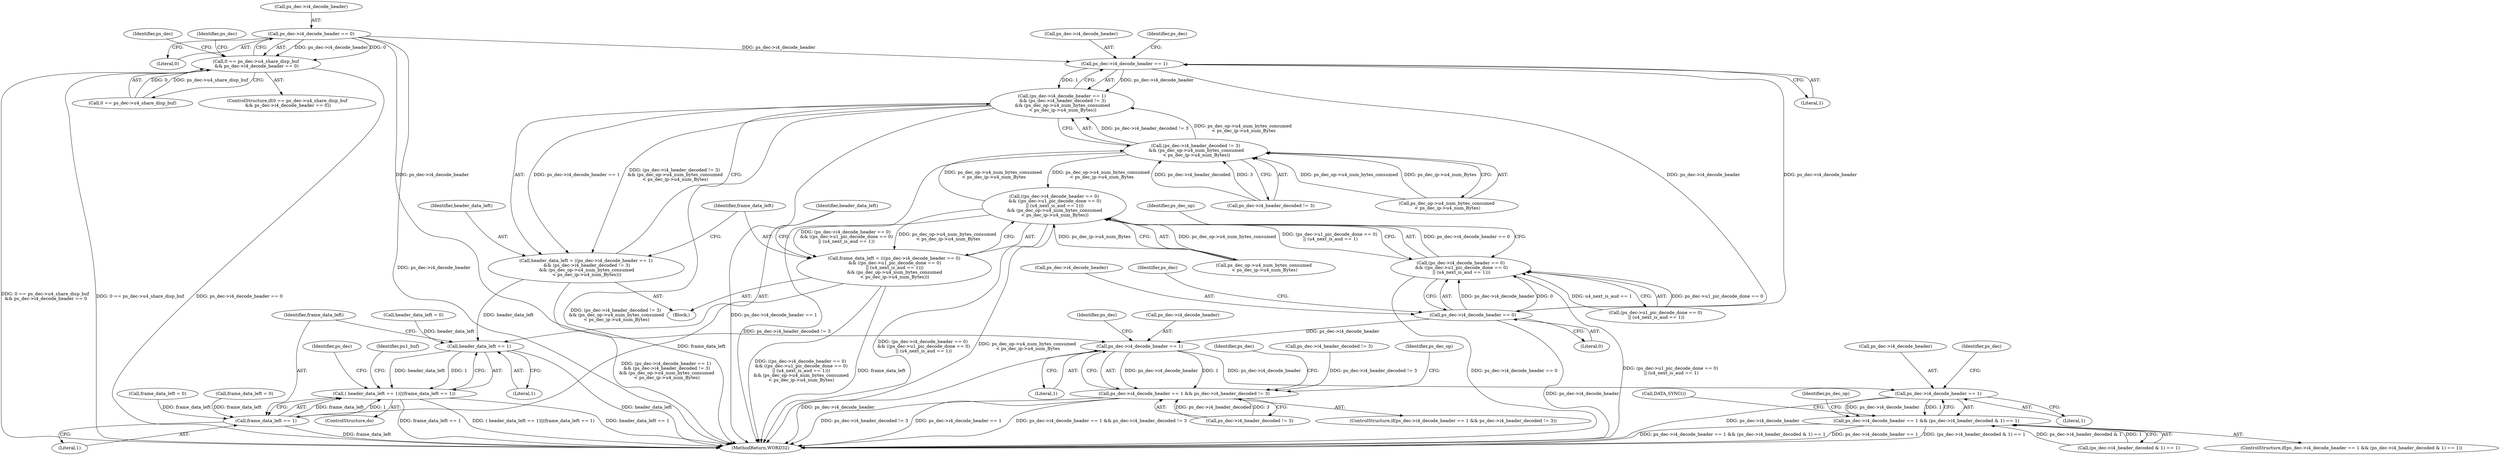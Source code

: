 digraph "0_Android_7554755536019e439433c515eeb44e701fb3bfb2@pointer" {
"1000361" [label="(Call,ps_dec->i4_decode_header == 0)"];
"1000355" [label="(Call,0 == ps_dec->u4_share_disp_buf\n && ps_dec->i4_decode_header == 0)"];
"1001414" [label="(Call,ps_dec->i4_decode_header == 1)"];
"1001413" [label="(Call,(ps_dec->i4_decode_header == 1)\n && (ps_dec->i4_header_decoded != 3)\n && (ps_dec_op->u4_num_bytes_consumed\n < ps_dec_ip->u4_num_Bytes))"];
"1001411" [label="(Call,header_data_left = ((ps_dec->i4_decode_header == 1)\n && (ps_dec->i4_header_decoded != 3)\n && (ps_dec_op->u4_num_bytes_consumed\n < ps_dec_ip->u4_num_Bytes)))"];
"1001458" [label="(Call,header_data_left == 1)"];
"1001457" [label="(Call,( header_data_left == 1)||(frame_data_left == 1))"];
"1001436" [label="(Call,ps_dec->i4_decode_header == 0)"];
"1001435" [label="(Call,(ps_dec->i4_decode_header == 0)\n && ((ps_dec->u1_pic_decode_done == 0)\n || (u4_next_is_aud == 1)))"];
"1001434" [label="(Call,((ps_dec->i4_decode_header == 0)\n && ((ps_dec->u1_pic_decode_done == 0)\n || (u4_next_is_aud == 1)))\n && (ps_dec_op->u4_num_bytes_consumed\n < ps_dec_ip->u4_num_Bytes))"];
"1001419" [label="(Call,(ps_dec->i4_header_decoded != 3)\n && (ps_dec_op->u4_num_bytes_consumed\n < ps_dec_ip->u4_num_Bytes))"];
"1001432" [label="(Call,frame_data_left = (((ps_dec->i4_decode_header == 0)\n && ((ps_dec->u1_pic_decode_done == 0)\n || (u4_next_is_aud == 1)))\n && (ps_dec_op->u4_num_bytes_consumed\n < ps_dec_ip->u4_num_Bytes)))"];
"1001461" [label="(Call,frame_data_left == 1)"];
"1001749" [label="(Call,ps_dec->i4_decode_header == 1)"];
"1001748" [label="(Call,ps_dec->i4_decode_header == 1 && ps_dec->i4_header_decoded != 3)"];
"1002080" [label="(Call,ps_dec->i4_decode_header == 1)"];
"1002079" [label="(Call,ps_dec->i4_decode_header == 1 && (ps_dec->i4_header_decoded & 1) == 1)"];
"1001463" [label="(Literal,1)"];
"1002134" [label="(Call,DATA_SYNC())"];
"1000372" [label="(Identifier,ps_dec)"];
"1001753" [label="(Literal,1)"];
"1002079" [label="(Call,ps_dec->i4_decode_header == 1 && (ps_dec->i4_header_decoded & 1) == 1)"];
"1001468" [label="(Identifier,ps_dec)"];
"1002084" [label="(Literal,1)"];
"1001734" [label="(Call,ps_dec->i4_header_decoded != 3)"];
"1002095" [label="(Identifier,ps_dec_op)"];
"1002080" [label="(Call,ps_dec->i4_decode_header == 1)"];
"1001437" [label="(Call,ps_dec->i4_decode_header)"];
"1001762" [label="(Identifier,ps_dec_op)"];
"1002081" [label="(Call,ps_dec->i4_decode_header)"];
"1001461" [label="(Call,frame_data_left == 1)"];
"1000971" [label="(Block,)"];
"1001411" [label="(Call,header_data_left = ((ps_dec->i4_decode_header == 1)\n && (ps_dec->i4_header_decoded != 3)\n && (ps_dec_op->u4_num_bytes_consumed\n < ps_dec_ip->u4_num_Bytes)))"];
"1001459" [label="(Identifier,header_data_left)"];
"1001441" [label="(Call,(ps_dec->u1_pic_decode_done == 0)\n || (u4_next_is_aud == 1))"];
"1000361" [label="(Call,ps_dec->i4_decode_header == 0)"];
"1000355" [label="(Call,0 == ps_dec->u4_share_disp_buf\n && ps_dec->i4_decode_header == 0)"];
"1001436" [label="(Call,ps_dec->i4_decode_header == 0)"];
"1002085" [label="(Call,(ps_dec->i4_header_decoded & 1) == 1)"];
"1002088" [label="(Identifier,ps_dec)"];
"1000354" [label="(ControlStructure,if(0 == ps_dec->u4_share_disp_buf\n && ps_dec->i4_decode_header == 0))"];
"1001440" [label="(Literal,0)"];
"1001769" [label="(Identifier,ps_dec)"];
"1001462" [label="(Identifier,frame_data_left)"];
"1002142" [label="(MethodReturn,WORD32)"];
"1001419" [label="(Call,(ps_dec->i4_header_decoded != 3)\n && (ps_dec_op->u4_num_bytes_consumed\n < ps_dec_ip->u4_num_Bytes))"];
"1000970" [label="(ControlStructure,do)"];
"1001422" [label="(Identifier,ps_dec)"];
"1000362" [label="(Call,ps_dec->i4_decode_header)"];
"1000356" [label="(Call,0 == ps_dec->u4_share_disp_buf)"];
"1001756" [label="(Identifier,ps_dec)"];
"1001415" [label="(Call,ps_dec->i4_decode_header)"];
"1001434" [label="(Call,((ps_dec->i4_decode_header == 0)\n && ((ps_dec->u1_pic_decode_done == 0)\n || (u4_next_is_aud == 1)))\n && (ps_dec_op->u4_num_bytes_consumed\n < ps_dec_ip->u4_num_Bytes))"];
"1001754" [label="(Call,ps_dec->i4_header_decoded != 3)"];
"1001435" [label="(Call,(ps_dec->i4_decode_header == 0)\n && ((ps_dec->u1_pic_decode_done == 0)\n || (u4_next_is_aud == 1)))"];
"1001444" [label="(Identifier,ps_dec)"];
"1001432" [label="(Call,frame_data_left = (((ps_dec->i4_decode_header == 0)\n && ((ps_dec->u1_pic_decode_done == 0)\n || (u4_next_is_aud == 1)))\n && (ps_dec_op->u4_num_bytes_consumed\n < ps_dec_ip->u4_num_Bytes)))"];
"1001414" [label="(Call,ps_dec->i4_decode_header == 1)"];
"1001460" [label="(Literal,1)"];
"1000974" [label="(Identifier,pu1_buf)"];
"1001749" [label="(Call,ps_dec->i4_decode_header == 1)"];
"1001458" [label="(Call,header_data_left == 1)"];
"1001450" [label="(Call,ps_dec_op->u4_num_bytes_consumed\n < ps_dec_ip->u4_num_Bytes)"];
"1001425" [label="(Call,ps_dec_op->u4_num_bytes_consumed\n < ps_dec_ip->u4_num_Bytes)"];
"1000200" [label="(Call,frame_data_left = 0)"];
"1001452" [label="(Identifier,ps_dec_op)"];
"1001748" [label="(Call,ps_dec->i4_decode_header == 1 && ps_dec->i4_header_decoded != 3)"];
"1001457" [label="(Call,( header_data_left == 1)||(frame_data_left == 1))"];
"1000458" [label="(Identifier,ps_dec)"];
"1001420" [label="(Call,ps_dec->i4_header_decoded != 3)"];
"1001412" [label="(Identifier,header_data_left)"];
"1001747" [label="(ControlStructure,if(ps_dec->i4_decode_header == 1 && ps_dec->i4_header_decoded != 3))"];
"1001750" [label="(Call,ps_dec->i4_decode_header)"];
"1002078" [label="(ControlStructure,if(ps_dec->i4_decode_header == 1 && (ps_dec->i4_header_decoded & 1) == 1))"];
"1001433" [label="(Identifier,frame_data_left)"];
"1001413" [label="(Call,(ps_dec->i4_decode_header == 1)\n && (ps_dec->i4_header_decoded != 3)\n && (ps_dec_op->u4_num_bytes_consumed\n < ps_dec_ip->u4_num_Bytes))"];
"1001418" [label="(Literal,1)"];
"1001275" [label="(Call,frame_data_left = 0)"];
"1000365" [label="(Literal,0)"];
"1000196" [label="(Call,header_data_left = 0)"];
"1000361" -> "1000355"  [label="AST: "];
"1000361" -> "1000365"  [label="CFG: "];
"1000362" -> "1000361"  [label="AST: "];
"1000365" -> "1000361"  [label="AST: "];
"1000355" -> "1000361"  [label="CFG: "];
"1000361" -> "1002142"  [label="DDG: ps_dec->i4_decode_header"];
"1000361" -> "1000355"  [label="DDG: ps_dec->i4_decode_header"];
"1000361" -> "1000355"  [label="DDG: 0"];
"1000361" -> "1001414"  [label="DDG: ps_dec->i4_decode_header"];
"1000361" -> "1001749"  [label="DDG: ps_dec->i4_decode_header"];
"1000355" -> "1000354"  [label="AST: "];
"1000355" -> "1000356"  [label="CFG: "];
"1000356" -> "1000355"  [label="AST: "];
"1000372" -> "1000355"  [label="CFG: "];
"1000458" -> "1000355"  [label="CFG: "];
"1000355" -> "1002142"  [label="DDG: 0 == ps_dec->u4_share_disp_buf"];
"1000355" -> "1002142"  [label="DDG: ps_dec->i4_decode_header == 0"];
"1000355" -> "1002142"  [label="DDG: 0 == ps_dec->u4_share_disp_buf\n && ps_dec->i4_decode_header == 0"];
"1000356" -> "1000355"  [label="DDG: 0"];
"1000356" -> "1000355"  [label="DDG: ps_dec->u4_share_disp_buf"];
"1001414" -> "1001413"  [label="AST: "];
"1001414" -> "1001418"  [label="CFG: "];
"1001415" -> "1001414"  [label="AST: "];
"1001418" -> "1001414"  [label="AST: "];
"1001422" -> "1001414"  [label="CFG: "];
"1001413" -> "1001414"  [label="CFG: "];
"1001414" -> "1001413"  [label="DDG: ps_dec->i4_decode_header"];
"1001414" -> "1001413"  [label="DDG: 1"];
"1001436" -> "1001414"  [label="DDG: ps_dec->i4_decode_header"];
"1001414" -> "1001436"  [label="DDG: ps_dec->i4_decode_header"];
"1001413" -> "1001411"  [label="AST: "];
"1001413" -> "1001419"  [label="CFG: "];
"1001419" -> "1001413"  [label="AST: "];
"1001411" -> "1001413"  [label="CFG: "];
"1001413" -> "1002142"  [label="DDG: (ps_dec->i4_header_decoded != 3)\n && (ps_dec_op->u4_num_bytes_consumed\n < ps_dec_ip->u4_num_Bytes)"];
"1001413" -> "1002142"  [label="DDG: ps_dec->i4_decode_header == 1"];
"1001413" -> "1001411"  [label="DDG: ps_dec->i4_decode_header == 1"];
"1001413" -> "1001411"  [label="DDG: (ps_dec->i4_header_decoded != 3)\n && (ps_dec_op->u4_num_bytes_consumed\n < ps_dec_ip->u4_num_Bytes)"];
"1001419" -> "1001413"  [label="DDG: ps_dec->i4_header_decoded != 3"];
"1001419" -> "1001413"  [label="DDG: ps_dec_op->u4_num_bytes_consumed\n < ps_dec_ip->u4_num_Bytes"];
"1001411" -> "1000971"  [label="AST: "];
"1001412" -> "1001411"  [label="AST: "];
"1001433" -> "1001411"  [label="CFG: "];
"1001411" -> "1002142"  [label="DDG: (ps_dec->i4_decode_header == 1)\n && (ps_dec->i4_header_decoded != 3)\n && (ps_dec_op->u4_num_bytes_consumed\n < ps_dec_ip->u4_num_Bytes)"];
"1001411" -> "1001458"  [label="DDG: header_data_left"];
"1001458" -> "1001457"  [label="AST: "];
"1001458" -> "1001460"  [label="CFG: "];
"1001459" -> "1001458"  [label="AST: "];
"1001460" -> "1001458"  [label="AST: "];
"1001462" -> "1001458"  [label="CFG: "];
"1001457" -> "1001458"  [label="CFG: "];
"1001458" -> "1002142"  [label="DDG: header_data_left"];
"1001458" -> "1001457"  [label="DDG: header_data_left"];
"1001458" -> "1001457"  [label="DDG: 1"];
"1000196" -> "1001458"  [label="DDG: header_data_left"];
"1001457" -> "1000970"  [label="AST: "];
"1001457" -> "1001461"  [label="CFG: "];
"1001461" -> "1001457"  [label="AST: "];
"1000974" -> "1001457"  [label="CFG: "];
"1001468" -> "1001457"  [label="CFG: "];
"1001457" -> "1002142"  [label="DDG: frame_data_left == 1"];
"1001457" -> "1002142"  [label="DDG: ( header_data_left == 1)||(frame_data_left == 1)"];
"1001457" -> "1002142"  [label="DDG: header_data_left == 1"];
"1001461" -> "1001457"  [label="DDG: frame_data_left"];
"1001461" -> "1001457"  [label="DDG: 1"];
"1001436" -> "1001435"  [label="AST: "];
"1001436" -> "1001440"  [label="CFG: "];
"1001437" -> "1001436"  [label="AST: "];
"1001440" -> "1001436"  [label="AST: "];
"1001444" -> "1001436"  [label="CFG: "];
"1001435" -> "1001436"  [label="CFG: "];
"1001436" -> "1002142"  [label="DDG: ps_dec->i4_decode_header"];
"1001436" -> "1001435"  [label="DDG: ps_dec->i4_decode_header"];
"1001436" -> "1001435"  [label="DDG: 0"];
"1001436" -> "1001749"  [label="DDG: ps_dec->i4_decode_header"];
"1001435" -> "1001434"  [label="AST: "];
"1001435" -> "1001441"  [label="CFG: "];
"1001441" -> "1001435"  [label="AST: "];
"1001452" -> "1001435"  [label="CFG: "];
"1001434" -> "1001435"  [label="CFG: "];
"1001435" -> "1002142"  [label="DDG: ps_dec->i4_decode_header == 0"];
"1001435" -> "1002142"  [label="DDG: (ps_dec->u1_pic_decode_done == 0)\n || (u4_next_is_aud == 1)"];
"1001435" -> "1001434"  [label="DDG: ps_dec->i4_decode_header == 0"];
"1001435" -> "1001434"  [label="DDG: (ps_dec->u1_pic_decode_done == 0)\n || (u4_next_is_aud == 1)"];
"1001441" -> "1001435"  [label="DDG: ps_dec->u1_pic_decode_done == 0"];
"1001441" -> "1001435"  [label="DDG: u4_next_is_aud == 1"];
"1001434" -> "1001432"  [label="AST: "];
"1001434" -> "1001450"  [label="CFG: "];
"1001450" -> "1001434"  [label="AST: "];
"1001432" -> "1001434"  [label="CFG: "];
"1001434" -> "1002142"  [label="DDG: (ps_dec->i4_decode_header == 0)\n && ((ps_dec->u1_pic_decode_done == 0)\n || (u4_next_is_aud == 1))"];
"1001434" -> "1002142"  [label="DDG: ps_dec_op->u4_num_bytes_consumed\n < ps_dec_ip->u4_num_Bytes"];
"1001434" -> "1001419"  [label="DDG: ps_dec_op->u4_num_bytes_consumed\n < ps_dec_ip->u4_num_Bytes"];
"1001434" -> "1001432"  [label="DDG: (ps_dec->i4_decode_header == 0)\n && ((ps_dec->u1_pic_decode_done == 0)\n || (u4_next_is_aud == 1))"];
"1001434" -> "1001432"  [label="DDG: ps_dec_op->u4_num_bytes_consumed\n < ps_dec_ip->u4_num_Bytes"];
"1001450" -> "1001434"  [label="DDG: ps_dec_op->u4_num_bytes_consumed"];
"1001450" -> "1001434"  [label="DDG: ps_dec_ip->u4_num_Bytes"];
"1001419" -> "1001434"  [label="DDG: ps_dec_op->u4_num_bytes_consumed\n < ps_dec_ip->u4_num_Bytes"];
"1001419" -> "1001420"  [label="CFG: "];
"1001419" -> "1001425"  [label="CFG: "];
"1001420" -> "1001419"  [label="AST: "];
"1001425" -> "1001419"  [label="AST: "];
"1001419" -> "1002142"  [label="DDG: ps_dec->i4_header_decoded != 3"];
"1001420" -> "1001419"  [label="DDG: ps_dec->i4_header_decoded"];
"1001420" -> "1001419"  [label="DDG: 3"];
"1001425" -> "1001419"  [label="DDG: ps_dec_op->u4_num_bytes_consumed"];
"1001425" -> "1001419"  [label="DDG: ps_dec_ip->u4_num_Bytes"];
"1001432" -> "1000971"  [label="AST: "];
"1001433" -> "1001432"  [label="AST: "];
"1001459" -> "1001432"  [label="CFG: "];
"1001432" -> "1002142"  [label="DDG: frame_data_left"];
"1001432" -> "1002142"  [label="DDG: ((ps_dec->i4_decode_header == 0)\n && ((ps_dec->u1_pic_decode_done == 0)\n || (u4_next_is_aud == 1)))\n && (ps_dec_op->u4_num_bytes_consumed\n < ps_dec_ip->u4_num_Bytes)"];
"1001432" -> "1001461"  [label="DDG: frame_data_left"];
"1001461" -> "1001463"  [label="CFG: "];
"1001462" -> "1001461"  [label="AST: "];
"1001463" -> "1001461"  [label="AST: "];
"1001461" -> "1002142"  [label="DDG: frame_data_left"];
"1001275" -> "1001461"  [label="DDG: frame_data_left"];
"1000200" -> "1001461"  [label="DDG: frame_data_left"];
"1001749" -> "1001748"  [label="AST: "];
"1001749" -> "1001753"  [label="CFG: "];
"1001750" -> "1001749"  [label="AST: "];
"1001753" -> "1001749"  [label="AST: "];
"1001756" -> "1001749"  [label="CFG: "];
"1001748" -> "1001749"  [label="CFG: "];
"1001749" -> "1002142"  [label="DDG: ps_dec->i4_decode_header"];
"1001749" -> "1001748"  [label="DDG: ps_dec->i4_decode_header"];
"1001749" -> "1001748"  [label="DDG: 1"];
"1001749" -> "1002080"  [label="DDG: ps_dec->i4_decode_header"];
"1001748" -> "1001747"  [label="AST: "];
"1001748" -> "1001754"  [label="CFG: "];
"1001754" -> "1001748"  [label="AST: "];
"1001762" -> "1001748"  [label="CFG: "];
"1001769" -> "1001748"  [label="CFG: "];
"1001748" -> "1002142"  [label="DDG: ps_dec->i4_decode_header == 1 && ps_dec->i4_header_decoded != 3"];
"1001748" -> "1002142"  [label="DDG: ps_dec->i4_header_decoded != 3"];
"1001748" -> "1002142"  [label="DDG: ps_dec->i4_decode_header == 1"];
"1001754" -> "1001748"  [label="DDG: ps_dec->i4_header_decoded"];
"1001754" -> "1001748"  [label="DDG: 3"];
"1001734" -> "1001748"  [label="DDG: ps_dec->i4_header_decoded != 3"];
"1002080" -> "1002079"  [label="AST: "];
"1002080" -> "1002084"  [label="CFG: "];
"1002081" -> "1002080"  [label="AST: "];
"1002084" -> "1002080"  [label="AST: "];
"1002088" -> "1002080"  [label="CFG: "];
"1002079" -> "1002080"  [label="CFG: "];
"1002080" -> "1002142"  [label="DDG: ps_dec->i4_decode_header"];
"1002080" -> "1002079"  [label="DDG: ps_dec->i4_decode_header"];
"1002080" -> "1002079"  [label="DDG: 1"];
"1002079" -> "1002078"  [label="AST: "];
"1002079" -> "1002085"  [label="CFG: "];
"1002085" -> "1002079"  [label="AST: "];
"1002095" -> "1002079"  [label="CFG: "];
"1002134" -> "1002079"  [label="CFG: "];
"1002079" -> "1002142"  [label="DDG: (ps_dec->i4_header_decoded & 1) == 1"];
"1002079" -> "1002142"  [label="DDG: ps_dec->i4_decode_header == 1 && (ps_dec->i4_header_decoded & 1) == 1"];
"1002079" -> "1002142"  [label="DDG: ps_dec->i4_decode_header == 1"];
"1002085" -> "1002079"  [label="DDG: ps_dec->i4_header_decoded & 1"];
"1002085" -> "1002079"  [label="DDG: 1"];
}
